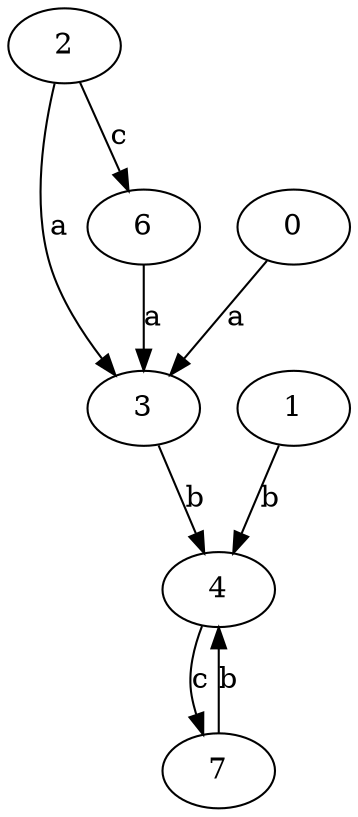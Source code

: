 strict digraph  {
2;
3;
4;
6;
7;
0;
1;
2 -> 3  [label=a];
2 -> 6  [label=c];
3 -> 4  [label=b];
4 -> 7  [label=c];
6 -> 3  [label=a];
7 -> 4  [label=b];
0 -> 3  [label=a];
1 -> 4  [label=b];
}
